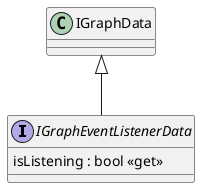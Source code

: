 @startuml
interface IGraphEventListenerData {
    isListening : bool <<get>>
}
IGraphData <|-- IGraphEventListenerData
@enduml

